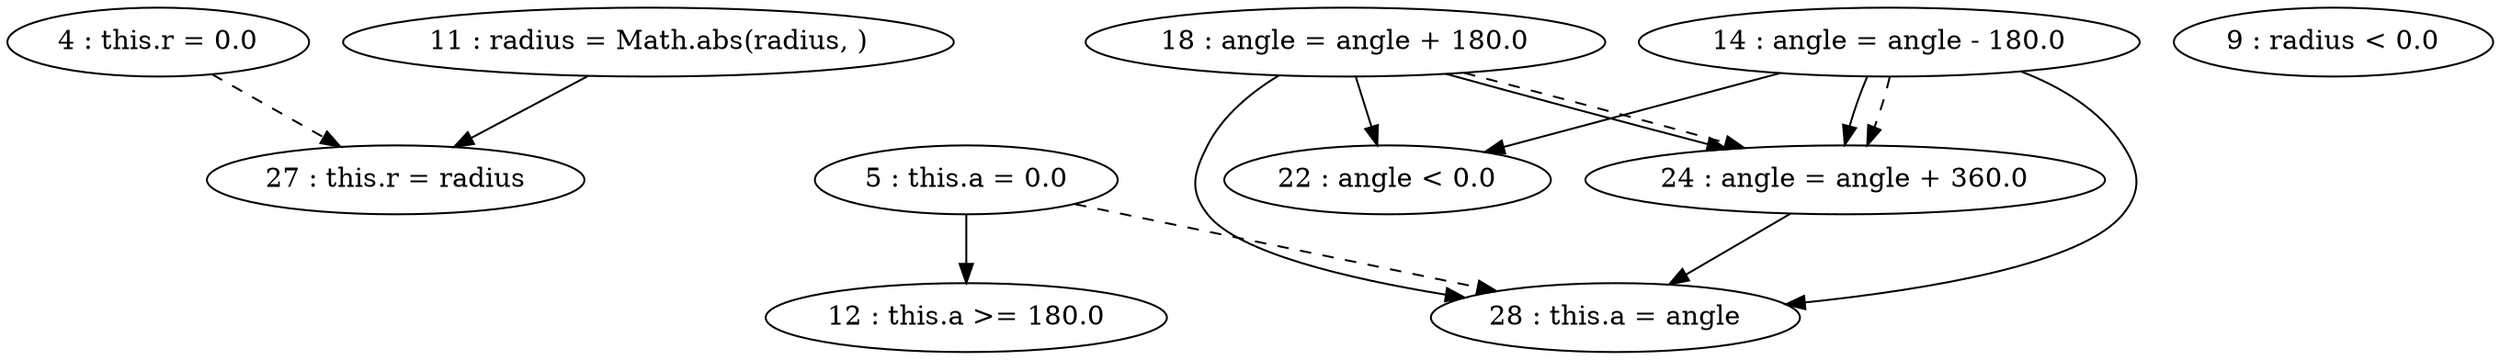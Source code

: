 digraph G {
"4 : this.r = 0.0"
"4 : this.r = 0.0" -> "27 : this.r = radius" [style=dashed]
"5 : this.a = 0.0"
"5 : this.a = 0.0" -> "12 : this.a >= 180.0"
"5 : this.a = 0.0" -> "28 : this.a = angle" [style=dashed]
"9 : radius < 0.0"
"11 : radius = Math.abs(radius, )"
"11 : radius = Math.abs(radius, )" -> "27 : this.r = radius"
"12 : this.a >= 180.0"
"14 : angle = angle - 180.0"
"14 : angle = angle - 180.0" -> "28 : this.a = angle"
"14 : angle = angle - 180.0" -> "22 : angle < 0.0"
"14 : angle = angle - 180.0" -> "24 : angle = angle + 360.0"
"14 : angle = angle - 180.0" -> "24 : angle = angle + 360.0" [style=dashed]
"18 : angle = angle + 180.0"
"18 : angle = angle + 180.0" -> "28 : this.a = angle"
"18 : angle = angle + 180.0" -> "22 : angle < 0.0"
"18 : angle = angle + 180.0" -> "24 : angle = angle + 360.0"
"18 : angle = angle + 180.0" -> "24 : angle = angle + 360.0" [style=dashed]
"22 : angle < 0.0"
"24 : angle = angle + 360.0"
"24 : angle = angle + 360.0" -> "28 : this.a = angle"
"27 : this.r = radius"
"28 : this.a = angle"
}